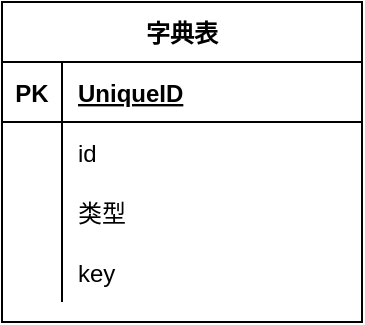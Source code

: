 <mxfile version="14.1.8" type="github"><diagram id="esa4W_EaRUXw42lAhiWw" name="Page-1"><mxGraphModel dx="1426" dy="794" grid="1" gridSize="10" guides="1" tooltips="1" connect="1" arrows="1" fold="1" page="1" pageScale="1" pageWidth="827" pageHeight="1169" math="0" shadow="0"><root><object label="" id="0"><mxCell/></object><mxCell id="1" parent="0"/><mxCell id="u_Zd0GSyTzzeOPd4v-X7-1" value="字典表" style="shape=table;startSize=30;container=1;collapsible=1;childLayout=tableLayout;fixedRows=1;rowLines=0;fontStyle=1;align=center;resizeLast=1;" vertex="1" parent="1"><mxGeometry x="80" y="110" width="180" height="160" as="geometry"/></mxCell><mxCell id="u_Zd0GSyTzzeOPd4v-X7-2" value="" style="shape=partialRectangle;collapsible=0;dropTarget=0;pointerEvents=0;fillColor=none;top=0;left=0;bottom=1;right=0;points=[[0,0.5],[1,0.5]];portConstraint=eastwest;" vertex="1" parent="u_Zd0GSyTzzeOPd4v-X7-1"><mxGeometry y="30" width="180" height="30" as="geometry"/></mxCell><mxCell id="u_Zd0GSyTzzeOPd4v-X7-3" value="PK" style="shape=partialRectangle;connectable=0;fillColor=none;top=0;left=0;bottom=0;right=0;fontStyle=1;overflow=hidden;" vertex="1" parent="u_Zd0GSyTzzeOPd4v-X7-2"><mxGeometry width="30" height="30" as="geometry"/></mxCell><mxCell id="u_Zd0GSyTzzeOPd4v-X7-4" value="UniqueID" style="shape=partialRectangle;connectable=0;fillColor=none;top=0;left=0;bottom=0;right=0;align=left;spacingLeft=6;fontStyle=5;overflow=hidden;" vertex="1" parent="u_Zd0GSyTzzeOPd4v-X7-2"><mxGeometry x="30" width="150" height="30" as="geometry"/></mxCell><mxCell id="u_Zd0GSyTzzeOPd4v-X7-5" value="" style="shape=partialRectangle;collapsible=0;dropTarget=0;pointerEvents=0;fillColor=none;top=0;left=0;bottom=0;right=0;points=[[0,0.5],[1,0.5]];portConstraint=eastwest;" vertex="1" parent="u_Zd0GSyTzzeOPd4v-X7-1"><mxGeometry y="60" width="180" height="30" as="geometry"/></mxCell><mxCell id="u_Zd0GSyTzzeOPd4v-X7-6" value="" style="shape=partialRectangle;connectable=0;fillColor=none;top=0;left=0;bottom=0;right=0;editable=1;overflow=hidden;" vertex="1" parent="u_Zd0GSyTzzeOPd4v-X7-5"><mxGeometry width="30" height="30" as="geometry"/></mxCell><mxCell id="u_Zd0GSyTzzeOPd4v-X7-7" value="id" style="shape=partialRectangle;connectable=0;fillColor=none;top=0;left=0;bottom=0;right=0;align=left;spacingLeft=6;overflow=hidden;" vertex="1" parent="u_Zd0GSyTzzeOPd4v-X7-5"><mxGeometry x="30" width="150" height="30" as="geometry"/></mxCell><mxCell id="u_Zd0GSyTzzeOPd4v-X7-8" value="" style="shape=partialRectangle;collapsible=0;dropTarget=0;pointerEvents=0;fillColor=none;top=0;left=0;bottom=0;right=0;points=[[0,0.5],[1,0.5]];portConstraint=eastwest;" vertex="1" parent="u_Zd0GSyTzzeOPd4v-X7-1"><mxGeometry y="90" width="180" height="30" as="geometry"/></mxCell><mxCell id="u_Zd0GSyTzzeOPd4v-X7-9" value="" style="shape=partialRectangle;connectable=0;fillColor=none;top=0;left=0;bottom=0;right=0;editable=1;overflow=hidden;" vertex="1" parent="u_Zd0GSyTzzeOPd4v-X7-8"><mxGeometry width="30" height="30" as="geometry"/></mxCell><mxCell id="u_Zd0GSyTzzeOPd4v-X7-10" value="类型" style="shape=partialRectangle;connectable=0;fillColor=none;top=0;left=0;bottom=0;right=0;align=left;spacingLeft=6;overflow=hidden;" vertex="1" parent="u_Zd0GSyTzzeOPd4v-X7-8"><mxGeometry x="30" width="150" height="30" as="geometry"/></mxCell><mxCell id="u_Zd0GSyTzzeOPd4v-X7-11" value="" style="shape=partialRectangle;collapsible=0;dropTarget=0;pointerEvents=0;fillColor=none;top=0;left=0;bottom=0;right=0;points=[[0,0.5],[1,0.5]];portConstraint=eastwest;" vertex="1" parent="u_Zd0GSyTzzeOPd4v-X7-1"><mxGeometry y="120" width="180" height="30" as="geometry"/></mxCell><mxCell id="u_Zd0GSyTzzeOPd4v-X7-12" value="" style="shape=partialRectangle;connectable=0;fillColor=none;top=0;left=0;bottom=0;right=0;editable=1;overflow=hidden;" vertex="1" parent="u_Zd0GSyTzzeOPd4v-X7-11"><mxGeometry width="30" height="30" as="geometry"/></mxCell><UserObject label="key" id="u_Zd0GSyTzzeOPd4v-X7-13"><mxCell style="shape=partialRectangle;connectable=0;fillColor=none;top=0;left=0;bottom=0;right=0;align=left;spacingLeft=6;overflow=hidden;" vertex="1" parent="u_Zd0GSyTzzeOPd4v-X7-11"><mxGeometry x="30" width="150" height="30" as="geometry"/></mxCell></UserObject></root></mxGraphModel></diagram></mxfile>
